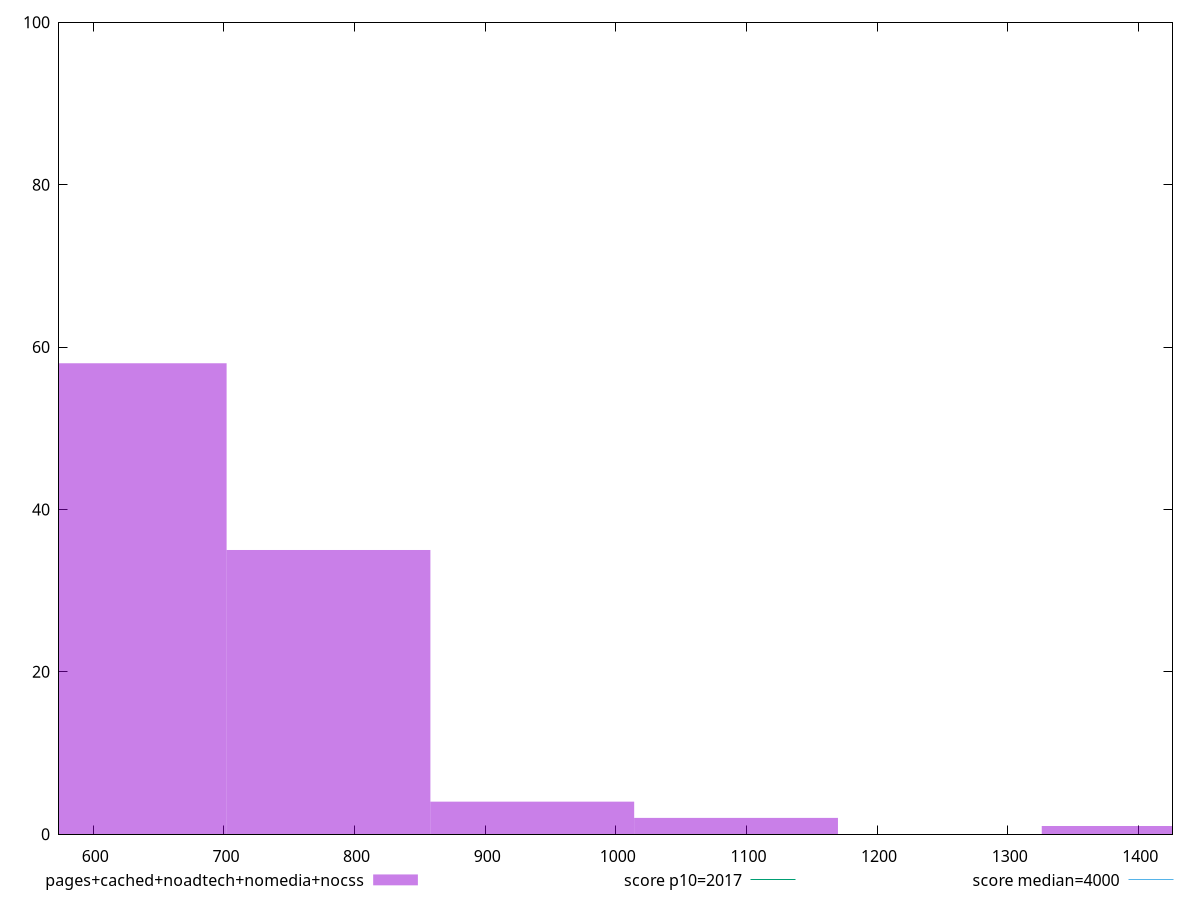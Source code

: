 reset

$pagesCachedNoadtechNomediaNocss <<EOF
624.0442080092296 58
780.055260011537 35
936.0663120138444 4
1092.0773640161517 2
1404.0994680207666 1
EOF

set key outside below
set boxwidth 156.0110520023074
set xrange [573.7360000000002:1426.188000000001]
set yrange [0:100]
set trange [0:100]
set style fill transparent solid 0.5 noborder

set parametric
set terminal svg size 640, 490 enhanced background rgb 'white'
set output "report_00009_2021-02-08T22-37-41.559Z/mainthread-work-breakdown/comparison/histogram/4_vs_5.svg"

plot $pagesCachedNoadtechNomediaNocss title "pages+cached+noadtech+nomedia+nocss" with boxes, \
     2017,t title "score p10=2017", \
     4000,t title "score median=4000"

reset

